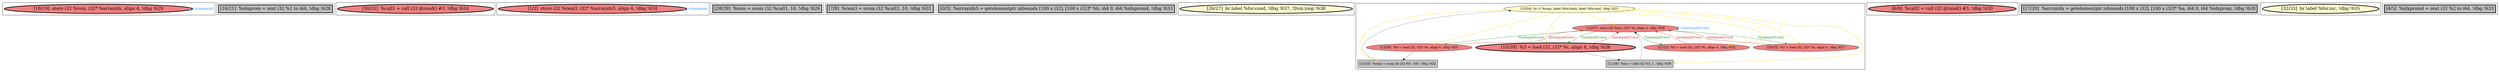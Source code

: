 
digraph G {





subgraph cluster11 {


node360 [penwidth=3.0,fontsize=20,fillcolor=lightcoral,label="[18/19]  store i32 %rem, i32* %arrayidx, align 4, !dbg !629",shape=ellipse,style=filled ]

node360->node360 [style=solid,color=dodgerblue,label="O|indep|all",penwidth=1.0,fontcolor=dodgerblue ]


}

subgraph cluster10 {


node359 [penwidth=3.0,fontsize=20,fillcolor=grey,label="[16/21]  %idxprom = zext i32 %1 to i64, !dbg !628",shape=rectangle,style=filled ]



}

subgraph cluster9 {


node358 [penwidth=3.0,fontsize=20,fillcolor=lightcoral,label="[30/31]  %call1 = call i32 @rand() #3, !dbg !624",shape=ellipse,style=filled ]



}

subgraph cluster8 {


node357 [penwidth=3.0,fontsize=20,fillcolor=lightcoral,label="[1/2]  store i32 %rem3, i32* %arrayidx5, align 4, !dbg !634",shape=ellipse,style=filled ]

node357->node357 [style=solid,color=dodgerblue,label="O|indep|all",penwidth=1.0,fontcolor=dodgerblue ]


}

subgraph cluster7 {


node356 [penwidth=3.0,fontsize=20,fillcolor=grey,label="[28/29]  %rem = urem i32 %call1, 10, !dbg !626",shape=rectangle,style=filled ]



}

subgraph cluster6 {


node355 [penwidth=3.0,fontsize=20,fillcolor=grey,label="[7/8]  %rem3 = urem i32 %call2, 10, !dbg !631",shape=rectangle,style=filled ]



}

subgraph cluster0 {


node342 [penwidth=3.0,fontsize=20,fillcolor=grey,label="[0/3]  %arrayidx5 = getelementptr inbounds [100 x i32], [100 x i32]* %b, i64 0, i64 %idxprom4, !dbg !633",shape=rectangle,style=filled ]



}

subgraph cluster12 {


node361 [penwidth=3.0,fontsize=20,fillcolor=lemonchiffon,label="[26/27]  br label %for.cond, !dbg !637, !llvm.loop !638",shape=ellipse,style=filled ]



}

subgraph cluster5 {


node354 [fillcolor=lemonchiffon,label="[15/34]  br i1 %cmp, label %for.body, label %for.end, !dbg !623",shape=ellipse,style=filled ]
node353 [fillcolor=grey,label="[14/35]  %cmp = icmp ult i32 %0, 100, !dbg !622",shape=rectangle,style=filled ]
node348 [fillcolor=lightcoral,label="[12/37]  store i32 %inc, i32* %i, align 4, !dbg !636",shape=ellipse,style=filled ]
node352 [fillcolor=lightcoral,label="[24/25]  %1 = load i32, i32* %i, align 4, !dbg !627",shape=ellipse,style=filled ]
node347 [fillcolor=grey,label="[11/38]  %inc = add i32 %3, 1, !dbg !636",shape=rectangle,style=filled ]
node349 [penwidth=3.0,fontsize=20,fillcolor=lightcoral,label="[10/39]  %3 = load i32, i32* %i, align 4, !dbg !636",shape=ellipse,style=filled ]
node350 [fillcolor=lightcoral,label="[13/36]  %0 = load i32, i32* %i, align 4, !dbg !620",shape=ellipse,style=filled ]
node351 [fillcolor=lightcoral,label="[22/23]  %2 = load i32, i32* %i, align 4, !dbg !632",shape=ellipse,style=filled ]

node354->node349 [style=solid,color=gold,label="C",penwidth=1.0,fontcolor=gold ]
node354->node347 [style=solid,color=gold,label="C",penwidth=1.0,fontcolor=gold ]
node353->node354 [style=solid,color=black,label="",penwidth=0.5,fontcolor=black ]
node348->node349 [style=solid,color=forestgreen,label="T|indep|all|Const",penwidth=1.0,fontcolor=forestgreen ]
node348->node352 [style=solid,color=forestgreen,label="T|indep|all|Const",penwidth=1.0,fontcolor=forestgreen ]
node351->node348 [style=solid,color=firebrick3,label="A|indep|all|Const",penwidth=1.0,fontcolor=firebrick3 ]
node354->node352 [style=solid,color=gold,label="C",penwidth=1.0,fontcolor=gold ]
node347->node348 [style=solid,color=black,label="",penwidth=0.5,fontcolor=black ]
node350->node353 [style=solid,color=black,label="",penwidth=0.5,fontcolor=black ]
node354->node351 [style=solid,color=gold,label="C",penwidth=1.0,fontcolor=gold ]
node349->node348 [style=solid,color=firebrick3,label="A|indep|all|Const",penwidth=1.0,fontcolor=firebrick3 ]
node354->node354 [style=solid,color=gold,label="C",penwidth=1.0,fontcolor=gold ]
node352->node348 [style=solid,color=firebrick3,label="A|indep|all|Const",penwidth=1.0,fontcolor=firebrick3 ]
node348->node350 [style=solid,color=forestgreen,label="T|indep|all|Const",penwidth=1.0,fontcolor=forestgreen ]
node354->node350 [style=solid,color=gold,label="C",penwidth=1.0,fontcolor=gold ]
node349->node347 [style=solid,color=black,label="",penwidth=0.5,fontcolor=black ]
node348->node351 [style=solid,color=forestgreen,label="T|indep|all|Const",penwidth=1.0,fontcolor=forestgreen ]
node350->node348 [style=solid,color=firebrick3,label="A|indep|all|Const",penwidth=1.0,fontcolor=firebrick3 ]
node348->node348 [style=solid,color=dodgerblue,label="O|indep|all|Const",penwidth=1.0,fontcolor=dodgerblue ]
node354->node348 [style=solid,color=gold,label="C",penwidth=1.0,fontcolor=gold ]
node354->node353 [style=solid,color=gold,label="C",penwidth=1.0,fontcolor=gold ]


}

subgraph cluster1 {


node343 [penwidth=3.0,fontsize=20,fillcolor=lightcoral,label="[6/9]  %call2 = call i32 @rand() #3, !dbg !630",shape=ellipse,style=filled ]



}

subgraph cluster2 {


node344 [penwidth=3.0,fontsize=20,fillcolor=grey,label="[17/20]  %arrayidx = getelementptr inbounds [100 x i32], [100 x i32]* %a, i64 0, i64 %idxprom, !dbg !628",shape=rectangle,style=filled ]



}

subgraph cluster3 {


node345 [penwidth=3.0,fontsize=20,fillcolor=lemonchiffon,label="[32/33]  br label %for.inc, !dbg !635",shape=ellipse,style=filled ]



}

subgraph cluster4 {


node346 [penwidth=3.0,fontsize=20,fillcolor=grey,label="[4/5]  %idxprom4 = zext i32 %2 to i64, !dbg !633",shape=rectangle,style=filled ]



}

}
